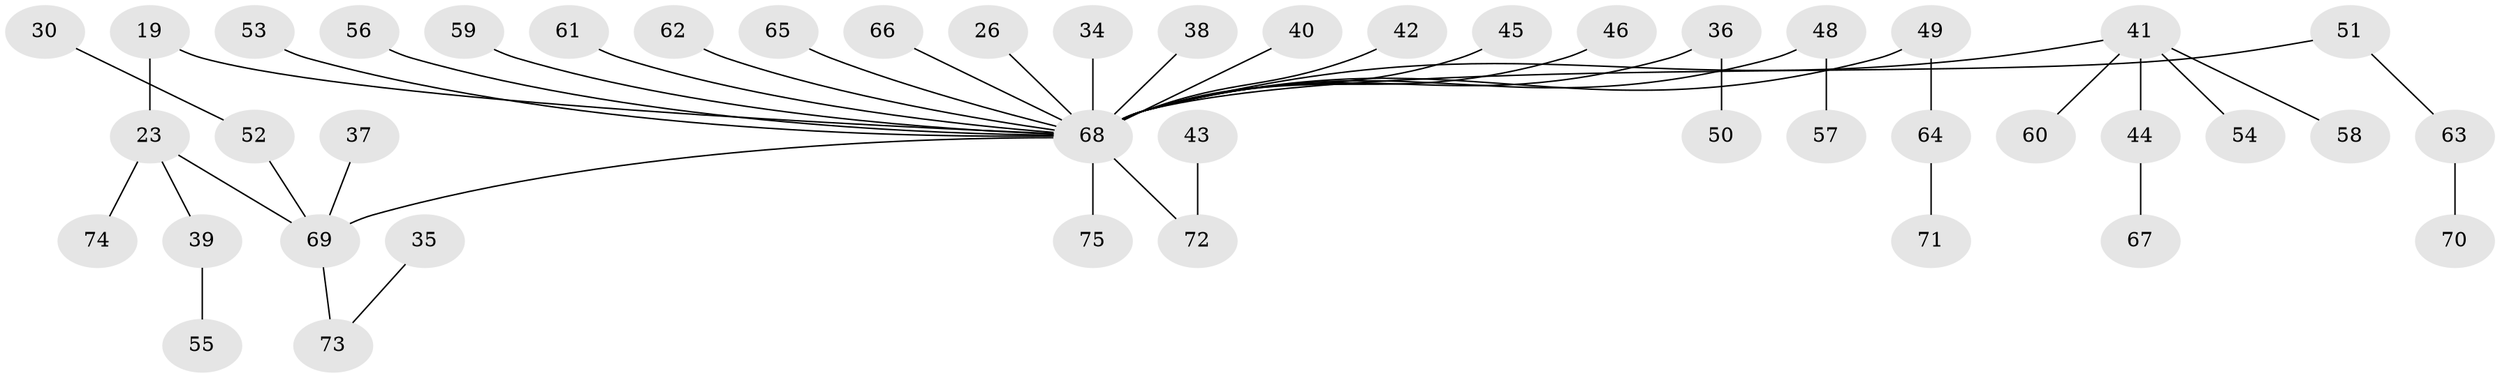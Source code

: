// original degree distribution, {5: 0.04, 2: 0.29333333333333333, 4: 0.04, 6: 0.02666666666666667, 3: 0.14666666666666667, 1: 0.4533333333333333}
// Generated by graph-tools (version 1.1) at 2025/44/03/04/25 21:44:51]
// undirected, 45 vertices, 45 edges
graph export_dot {
graph [start="1"]
  node [color=gray90,style=filled];
  19;
  23;
  26;
  30;
  34;
  35;
  36;
  37;
  38;
  39;
  40;
  41;
  42;
  43;
  44;
  45;
  46;
  48;
  49;
  50;
  51;
  52 [super="+14"];
  53;
  54;
  55;
  56;
  57;
  58;
  59;
  60;
  61;
  62;
  63;
  64;
  65;
  66;
  67;
  68 [super="+12+28+8+9+20+13+47+22+31+15+17"];
  69 [super="+32+25"];
  70;
  71;
  72 [super="+29"];
  73 [super="+33"];
  74;
  75;
  19 -- 23;
  19 -- 68;
  23 -- 39;
  23 -- 74;
  23 -- 69;
  26 -- 68;
  30 -- 52;
  34 -- 68;
  35 -- 73;
  36 -- 50;
  36 -- 68;
  37 -- 69;
  38 -- 68;
  39 -- 55;
  40 -- 68;
  41 -- 44;
  41 -- 54;
  41 -- 58;
  41 -- 60;
  41 -- 68;
  42 -- 68;
  43 -- 72;
  44 -- 67;
  45 -- 68;
  46 -- 68;
  48 -- 57;
  48 -- 68;
  49 -- 64;
  49 -- 68;
  51 -- 63;
  51 -- 68;
  52 -- 69;
  53 -- 68;
  56 -- 68;
  59 -- 68;
  61 -- 68;
  62 -- 68;
  63 -- 70;
  64 -- 71;
  65 -- 68;
  66 -- 68;
  68 -- 75;
  68 -- 72;
  68 -- 69;
  69 -- 73;
}
